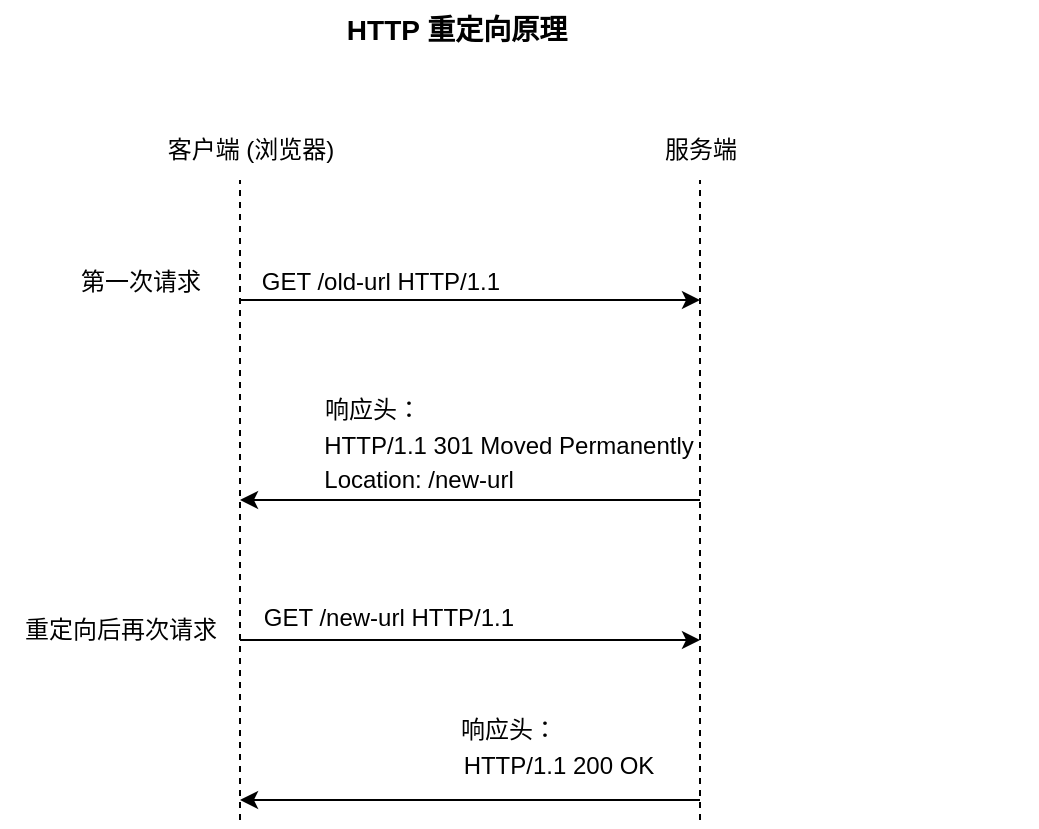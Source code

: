 <mxfile version="24.3.1" type="github">
  <diagram name="第 1 页" id="4ebATBG6LEv2Lpm6YKmM">
    <mxGraphModel dx="1185" dy="765" grid="1" gridSize="10" guides="1" tooltips="1" connect="1" arrows="1" fold="1" page="1" pageScale="1" pageWidth="827" pageHeight="1169" math="0" shadow="0">
      <root>
        <mxCell id="0" />
        <mxCell id="1" parent="0" />
        <mxCell id="6iENqD6peRZiHf8nuGPs-1" value="客户端 (浏览器)" style="text;html=1;align=center;verticalAlign=middle;resizable=0;points=[];autosize=1;strokeColor=none;fillColor=none;" parent="1" vertex="1">
          <mxGeometry x="180" y="190" width="110" height="30" as="geometry" />
        </mxCell>
        <mxCell id="6iENqD6peRZiHf8nuGPs-2" value="服务端" style="text;html=1;align=center;verticalAlign=middle;resizable=0;points=[];autosize=1;strokeColor=none;fillColor=none;" parent="1" vertex="1">
          <mxGeometry x="430" y="190" width="60" height="30" as="geometry" />
        </mxCell>
        <mxCell id="6iENqD6peRZiHf8nuGPs-4" value="" style="endArrow=none;dashed=1;html=1;rounded=0;" parent="1" target="6iENqD6peRZiHf8nuGPs-2" edge="1">
          <mxGeometry width="50" height="50" relative="1" as="geometry">
            <mxPoint x="460" y="540" as="sourcePoint" />
            <mxPoint x="440" y="370" as="targetPoint" />
          </mxGeometry>
        </mxCell>
        <mxCell id="6iENqD6peRZiHf8nuGPs-5" value="" style="endArrow=none;dashed=1;html=1;rounded=0;" parent="1" edge="1">
          <mxGeometry width="50" height="50" relative="1" as="geometry">
            <mxPoint x="230" y="540" as="sourcePoint" />
            <mxPoint x="230" y="220" as="targetPoint" />
          </mxGeometry>
        </mxCell>
        <mxCell id="6iENqD6peRZiHf8nuGPs-6" value="" style="endArrow=classic;html=1;rounded=0;" parent="1" edge="1">
          <mxGeometry width="50" height="50" relative="1" as="geometry">
            <mxPoint x="230" y="280" as="sourcePoint" />
            <mxPoint x="460" y="280" as="targetPoint" />
          </mxGeometry>
        </mxCell>
        <mxCell id="6iENqD6peRZiHf8nuGPs-7" value="" style="endArrow=classic;html=1;rounded=0;" parent="1" edge="1">
          <mxGeometry width="50" height="50" relative="1" as="geometry">
            <mxPoint x="460" y="380" as="sourcePoint" />
            <mxPoint x="230" y="380" as="targetPoint" />
          </mxGeometry>
        </mxCell>
        <mxCell id="6iENqD6peRZiHf8nuGPs-8" value="" style="endArrow=classic;html=1;rounded=0;" parent="1" edge="1">
          <mxGeometry width="50" height="50" relative="1" as="geometry">
            <mxPoint x="230" y="450" as="sourcePoint" />
            <mxPoint x="460" y="450" as="targetPoint" />
          </mxGeometry>
        </mxCell>
        <mxCell id="6iENqD6peRZiHf8nuGPs-9" value="" style="endArrow=classic;html=1;rounded=0;" parent="1" edge="1">
          <mxGeometry width="50" height="50" relative="1" as="geometry">
            <mxPoint x="460" y="530" as="sourcePoint" />
            <mxPoint x="230" y="530" as="targetPoint" />
          </mxGeometry>
        </mxCell>
        <mxCell id="6iENqD6peRZiHf8nuGPs-10" value="GET /old-url HTTP/1.1" style="text;html=1;align=center;verticalAlign=middle;resizable=0;points=[];autosize=1;strokeColor=none;fillColor=none;" parent="1" vertex="1">
          <mxGeometry x="230" y="256" width="140" height="30" as="geometry" />
        </mxCell>
        <mxCell id="6iENqD6peRZiHf8nuGPs-11" value="&lt;div&gt;GET /new-url HTTP/1.1&lt;/div&gt;" style="text;html=1;align=center;verticalAlign=middle;resizable=0;points=[];autosize=1;strokeColor=none;fillColor=none;" parent="1" vertex="1">
          <mxGeometry x="229" y="424" width="150" height="30" as="geometry" />
        </mxCell>
        <mxCell id="6iENqD6peRZiHf8nuGPs-12" value="第一次请求" style="text;html=1;align=center;verticalAlign=middle;resizable=0;points=[];autosize=1;strokeColor=none;fillColor=none;" parent="1" vertex="1">
          <mxGeometry x="140" y="256" width="80" height="30" as="geometry" />
        </mxCell>
        <mxCell id="6iENqD6peRZiHf8nuGPs-13" value="重定向后再次请求" style="text;html=1;align=center;verticalAlign=middle;resizable=0;points=[];autosize=1;strokeColor=none;fillColor=none;" parent="1" vertex="1">
          <mxGeometry x="110" y="430" width="120" height="30" as="geometry" />
        </mxCell>
        <mxCell id="6iENqD6peRZiHf8nuGPs-16" value="响应头：" style="text;html=1;align=center;verticalAlign=middle;resizable=0;points=[];autosize=1;strokeColor=none;fillColor=none;" parent="1" vertex="1">
          <mxGeometry x="261" y="320" width="70" height="30" as="geometry" />
        </mxCell>
        <mxCell id="6iENqD6peRZiHf8nuGPs-17" value="Location: /new-url" style="text;html=1;align=center;verticalAlign=middle;resizable=0;points=[];autosize=1;strokeColor=none;fillColor=none;" parent="1" vertex="1">
          <mxGeometry x="259" y="355" width="120" height="30" as="geometry" />
        </mxCell>
        <mxCell id="6iENqD6peRZiHf8nuGPs-21" style="edgeStyle=orthogonalEdgeStyle;rounded=0;orthogonalLoop=1;jettySize=auto;html=1;exitX=0.5;exitY=1;exitDx=0;exitDy=0;" parent="1" edge="1">
          <mxGeometry relative="1" as="geometry">
            <mxPoint x="620" y="535" as="sourcePoint" />
            <mxPoint x="620" y="535" as="targetPoint" />
          </mxGeometry>
        </mxCell>
        <mxCell id="6iENqD6peRZiHf8nuGPs-26" value="HTTP/1.1 301 Moved Permanently" style="text;html=1;align=center;verticalAlign=middle;resizable=0;points=[];autosize=1;strokeColor=none;fillColor=none;" parent="1" vertex="1">
          <mxGeometry x="259" y="338" width="210" height="30" as="geometry" />
        </mxCell>
        <mxCell id="6iENqD6peRZiHf8nuGPs-27" value="响应头：" style="text;html=1;align=center;verticalAlign=middle;resizable=0;points=[];autosize=1;strokeColor=none;fillColor=none;" parent="1" vertex="1">
          <mxGeometry x="329" y="480" width="70" height="30" as="geometry" />
        </mxCell>
        <mxCell id="6iENqD6peRZiHf8nuGPs-28" value="HTTP/1.1 200 OK" style="text;html=1;align=center;verticalAlign=middle;resizable=0;points=[];autosize=1;strokeColor=none;fillColor=none;" parent="1" vertex="1">
          <mxGeometry x="329" y="498" width="120" height="30" as="geometry" />
        </mxCell>
        <mxCell id="6iENqD6peRZiHf8nuGPs-29" value="&lt;font style=&quot;font-size: 14px;&quot;&gt;&lt;b&gt;HTTP 重定向原理&lt;/b&gt;&lt;/font&gt;" style="text;html=1;align=center;verticalAlign=middle;resizable=0;points=[];autosize=1;strokeColor=none;fillColor=none;" parent="1" vertex="1">
          <mxGeometry x="273" y="130" width="130" height="30" as="geometry" />
        </mxCell>
      </root>
    </mxGraphModel>
  </diagram>
</mxfile>
